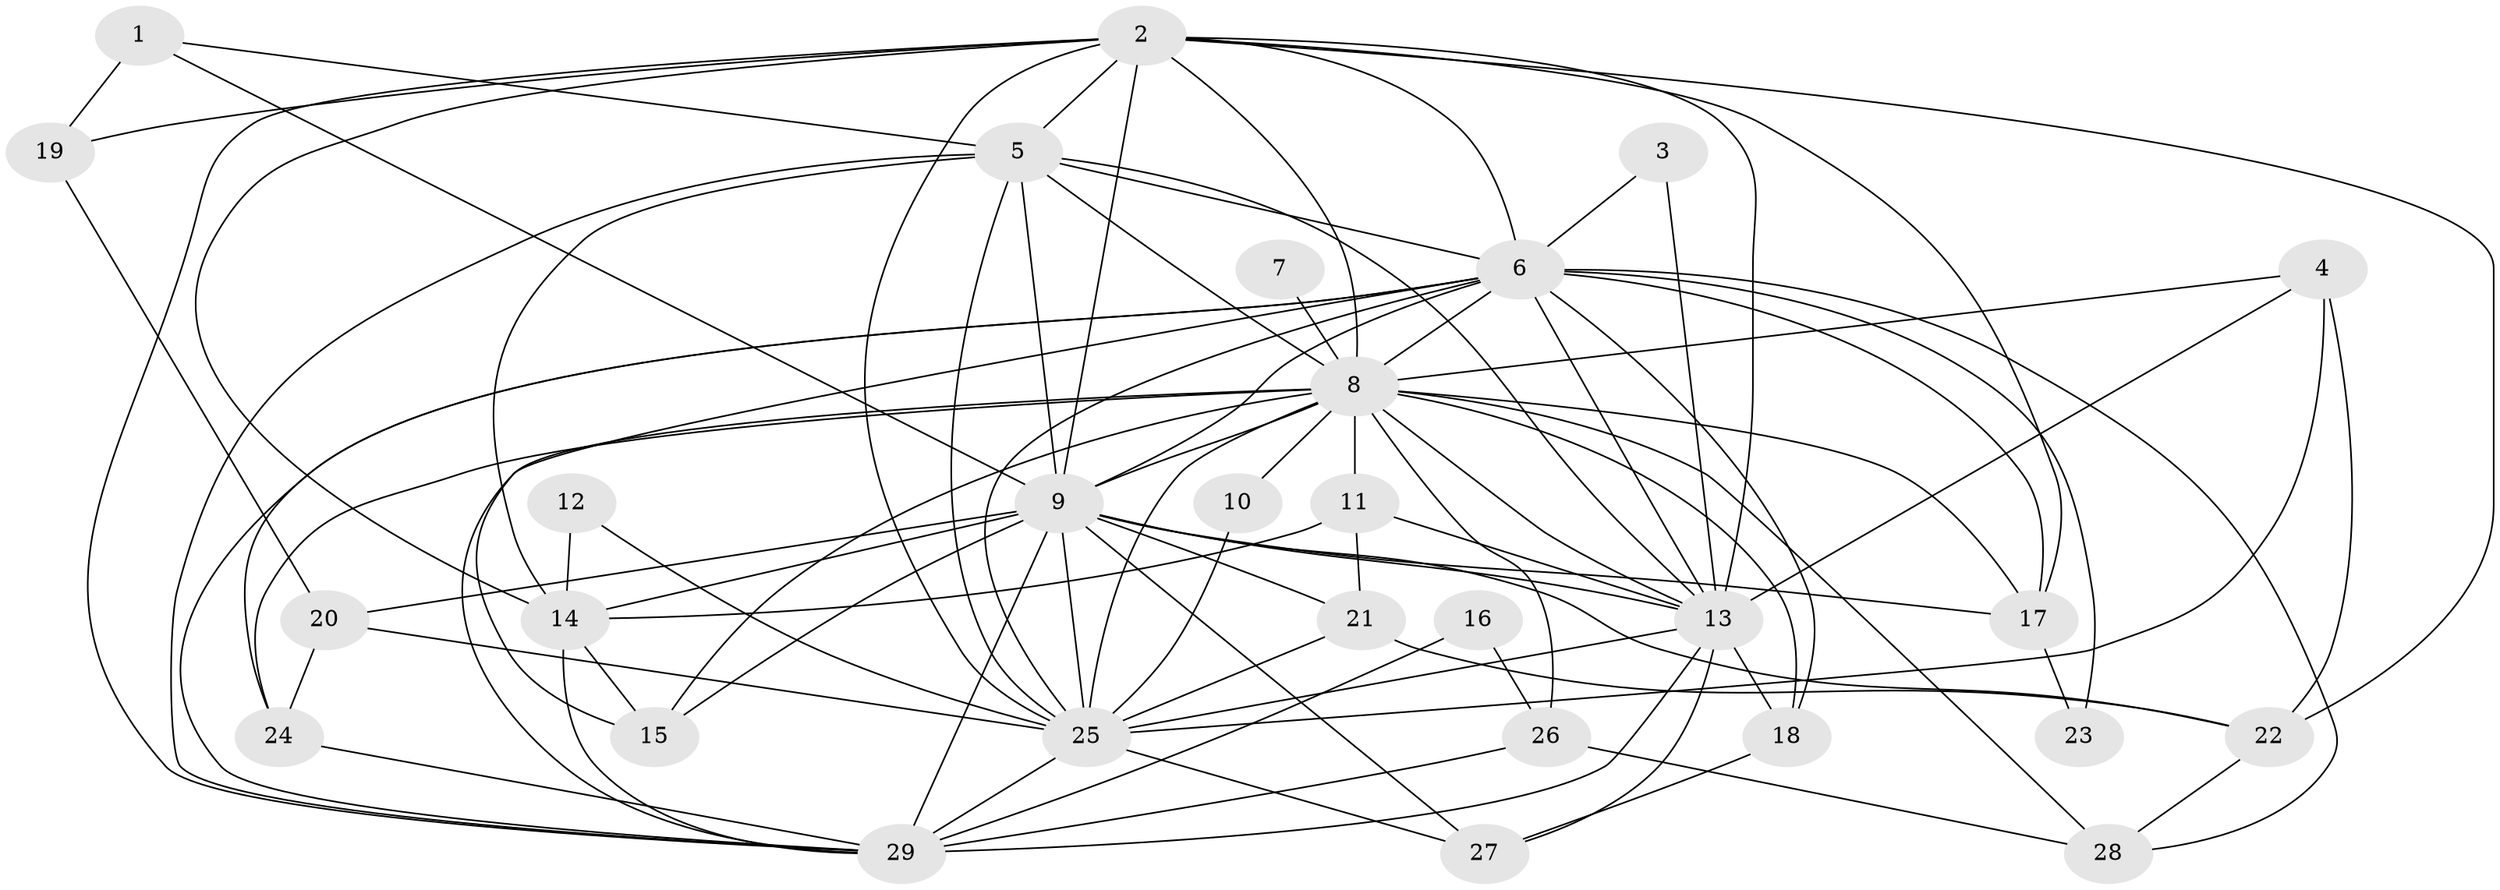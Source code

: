 // original degree distribution, {15: 0.028169014084507043, 12: 0.014084507042253521, 16: 0.028169014084507043, 26: 0.014084507042253521, 17: 0.028169014084507043, 14: 0.014084507042253521, 21: 0.014084507042253521, 3: 0.16901408450704225, 2: 0.5352112676056338, 5: 0.056338028169014086, 7: 0.014084507042253521, 6: 0.014084507042253521, 4: 0.07042253521126761}
// Generated by graph-tools (version 1.1) at 2025/36/03/04/25 23:36:20]
// undirected, 29 vertices, 88 edges
graph export_dot {
  node [color=gray90,style=filled];
  1;
  2;
  3;
  4;
  5;
  6;
  7;
  8;
  9;
  10;
  11;
  12;
  13;
  14;
  15;
  16;
  17;
  18;
  19;
  20;
  21;
  22;
  23;
  24;
  25;
  26;
  27;
  28;
  29;
  1 -- 5 [weight=1.0];
  1 -- 9 [weight=1.0];
  1 -- 19 [weight=1.0];
  2 -- 5 [weight=2.0];
  2 -- 6 [weight=1.0];
  2 -- 8 [weight=1.0];
  2 -- 9 [weight=3.0];
  2 -- 13 [weight=2.0];
  2 -- 14 [weight=1.0];
  2 -- 17 [weight=1.0];
  2 -- 19 [weight=1.0];
  2 -- 22 [weight=2.0];
  2 -- 25 [weight=1.0];
  2 -- 29 [weight=1.0];
  3 -- 6 [weight=1.0];
  3 -- 13 [weight=2.0];
  4 -- 8 [weight=1.0];
  4 -- 13 [weight=2.0];
  4 -- 22 [weight=1.0];
  4 -- 25 [weight=1.0];
  5 -- 6 [weight=1.0];
  5 -- 8 [weight=1.0];
  5 -- 9 [weight=5.0];
  5 -- 13 [weight=2.0];
  5 -- 14 [weight=1.0];
  5 -- 25 [weight=1.0];
  5 -- 29 [weight=1.0];
  6 -- 8 [weight=2.0];
  6 -- 9 [weight=3.0];
  6 -- 13 [weight=1.0];
  6 -- 15 [weight=1.0];
  6 -- 17 [weight=1.0];
  6 -- 18 [weight=1.0];
  6 -- 23 [weight=1.0];
  6 -- 24 [weight=1.0];
  6 -- 25 [weight=1.0];
  6 -- 28 [weight=1.0];
  6 -- 29 [weight=1.0];
  7 -- 8 [weight=1.0];
  8 -- 9 [weight=3.0];
  8 -- 10 [weight=2.0];
  8 -- 11 [weight=1.0];
  8 -- 13 [weight=1.0];
  8 -- 15 [weight=2.0];
  8 -- 17 [weight=1.0];
  8 -- 18 [weight=1.0];
  8 -- 24 [weight=1.0];
  8 -- 25 [weight=1.0];
  8 -- 26 [weight=2.0];
  8 -- 28 [weight=1.0];
  8 -- 29 [weight=1.0];
  9 -- 13 [weight=4.0];
  9 -- 14 [weight=2.0];
  9 -- 15 [weight=1.0];
  9 -- 17 [weight=1.0];
  9 -- 20 [weight=1.0];
  9 -- 21 [weight=1.0];
  9 -- 22 [weight=1.0];
  9 -- 25 [weight=4.0];
  9 -- 27 [weight=1.0];
  9 -- 29 [weight=3.0];
  10 -- 25 [weight=1.0];
  11 -- 13 [weight=1.0];
  11 -- 14 [weight=1.0];
  11 -- 21 [weight=1.0];
  12 -- 14 [weight=1.0];
  12 -- 25 [weight=1.0];
  13 -- 18 [weight=1.0];
  13 -- 25 [weight=2.0];
  13 -- 27 [weight=1.0];
  13 -- 29 [weight=2.0];
  14 -- 15 [weight=1.0];
  14 -- 29 [weight=1.0];
  16 -- 26 [weight=1.0];
  16 -- 29 [weight=2.0];
  17 -- 23 [weight=1.0];
  18 -- 27 [weight=1.0];
  19 -- 20 [weight=1.0];
  20 -- 24 [weight=1.0];
  20 -- 25 [weight=1.0];
  21 -- 22 [weight=1.0];
  21 -- 25 [weight=1.0];
  22 -- 28 [weight=1.0];
  24 -- 29 [weight=1.0];
  25 -- 27 [weight=1.0];
  25 -- 29 [weight=1.0];
  26 -- 28 [weight=1.0];
  26 -- 29 [weight=1.0];
}
